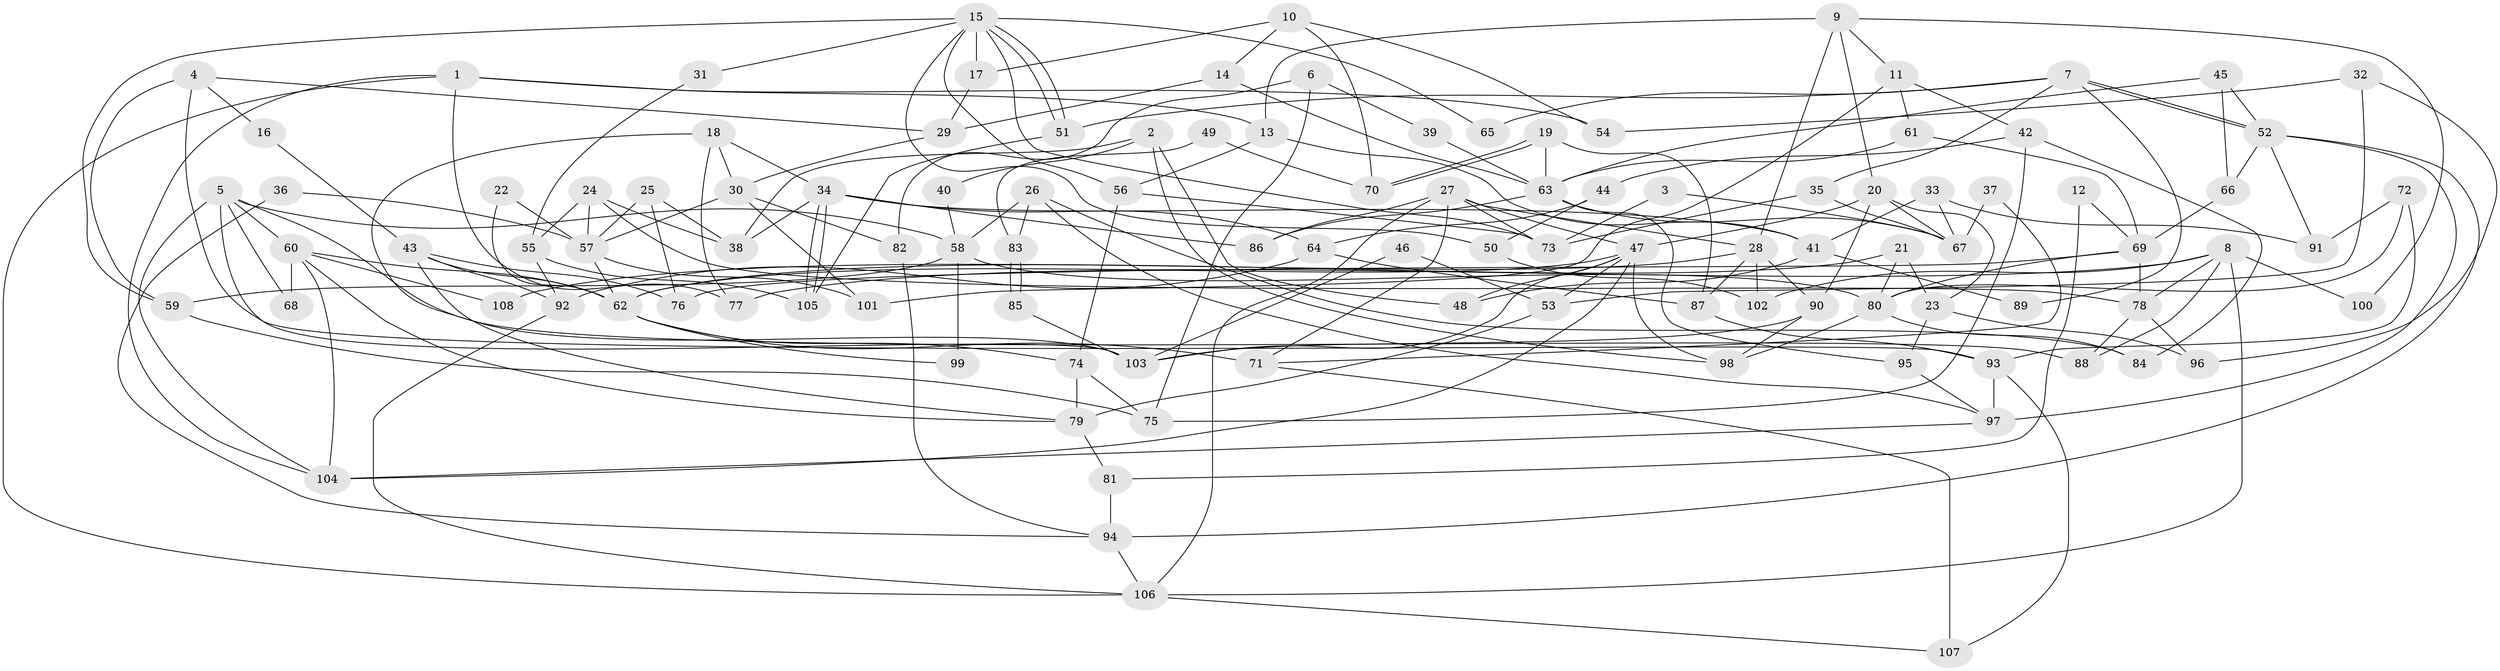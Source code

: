 // coarse degree distribution, {8: 0.08333333333333333, 4: 0.19444444444444445, 2: 0.1527777777777778, 10: 0.027777777777777776, 3: 0.16666666666666666, 7: 0.06944444444444445, 5: 0.1388888888888889, 6: 0.125, 9: 0.041666666666666664}
// Generated by graph-tools (version 1.1) at 2025/42/03/06/25 10:42:00]
// undirected, 108 vertices, 216 edges
graph export_dot {
graph [start="1"]
  node [color=gray90,style=filled];
  1;
  2;
  3;
  4;
  5;
  6;
  7;
  8;
  9;
  10;
  11;
  12;
  13;
  14;
  15;
  16;
  17;
  18;
  19;
  20;
  21;
  22;
  23;
  24;
  25;
  26;
  27;
  28;
  29;
  30;
  31;
  32;
  33;
  34;
  35;
  36;
  37;
  38;
  39;
  40;
  41;
  42;
  43;
  44;
  45;
  46;
  47;
  48;
  49;
  50;
  51;
  52;
  53;
  54;
  55;
  56;
  57;
  58;
  59;
  60;
  61;
  62;
  63;
  64;
  65;
  66;
  67;
  68;
  69;
  70;
  71;
  72;
  73;
  74;
  75;
  76;
  77;
  78;
  79;
  80;
  81;
  82;
  83;
  84;
  85;
  86;
  87;
  88;
  89;
  90;
  91;
  92;
  93;
  94;
  95;
  96;
  97;
  98;
  99;
  100;
  101;
  102;
  103;
  104;
  105;
  106;
  107;
  108;
  1 -- 13;
  1 -- 77;
  1 -- 54;
  1 -- 104;
  1 -- 106;
  2 -- 98;
  2 -- 48;
  2 -- 38;
  2 -- 40;
  3 -- 67;
  3 -- 73;
  4 -- 93;
  4 -- 59;
  4 -- 16;
  4 -- 29;
  5 -- 60;
  5 -- 58;
  5 -- 68;
  5 -- 88;
  5 -- 103;
  5 -- 104;
  6 -- 82;
  6 -- 75;
  6 -- 39;
  7 -- 52;
  7 -- 52;
  7 -- 35;
  7 -- 51;
  7 -- 65;
  7 -- 89;
  8 -- 78;
  8 -- 106;
  8 -- 77;
  8 -- 88;
  8 -- 100;
  8 -- 102;
  9 -- 28;
  9 -- 13;
  9 -- 11;
  9 -- 20;
  9 -- 100;
  10 -- 17;
  10 -- 14;
  10 -- 54;
  10 -- 70;
  11 -- 101;
  11 -- 42;
  11 -- 61;
  12 -- 81;
  12 -- 69;
  13 -- 56;
  13 -- 41;
  14 -- 63;
  14 -- 29;
  15 -- 51;
  15 -- 51;
  15 -- 50;
  15 -- 17;
  15 -- 31;
  15 -- 56;
  15 -- 59;
  15 -- 65;
  15 -- 73;
  16 -- 43;
  17 -- 29;
  18 -- 34;
  18 -- 103;
  18 -- 30;
  18 -- 77;
  19 -- 70;
  19 -- 70;
  19 -- 63;
  19 -- 87;
  20 -- 47;
  20 -- 23;
  20 -- 67;
  20 -- 90;
  21 -- 23;
  21 -- 62;
  21 -- 80;
  22 -- 57;
  22 -- 62;
  23 -- 96;
  23 -- 95;
  24 -- 78;
  24 -- 38;
  24 -- 55;
  24 -- 57;
  25 -- 76;
  25 -- 57;
  25 -- 38;
  26 -- 97;
  26 -- 84;
  26 -- 58;
  26 -- 83;
  27 -- 47;
  27 -- 106;
  27 -- 28;
  27 -- 71;
  27 -- 73;
  27 -- 86;
  28 -- 87;
  28 -- 90;
  28 -- 102;
  28 -- 108;
  29 -- 30;
  30 -- 57;
  30 -- 82;
  30 -- 101;
  31 -- 55;
  32 -- 53;
  32 -- 54;
  32 -- 96;
  33 -- 67;
  33 -- 91;
  33 -- 41;
  34 -- 38;
  34 -- 105;
  34 -- 105;
  34 -- 41;
  34 -- 64;
  34 -- 86;
  35 -- 73;
  35 -- 67;
  36 -- 94;
  36 -- 57;
  37 -- 67;
  37 -- 71;
  39 -- 63;
  40 -- 58;
  41 -- 48;
  41 -- 89;
  42 -- 75;
  42 -- 44;
  42 -- 84;
  43 -- 79;
  43 -- 92;
  43 -- 62;
  43 -- 76;
  44 -- 64;
  44 -- 50;
  45 -- 63;
  45 -- 52;
  45 -- 66;
  46 -- 53;
  46 -- 103;
  47 -- 103;
  47 -- 104;
  47 -- 48;
  47 -- 53;
  47 -- 62;
  47 -- 98;
  49 -- 83;
  49 -- 70;
  50 -- 102;
  51 -- 105;
  52 -- 66;
  52 -- 91;
  52 -- 94;
  52 -- 97;
  53 -- 79;
  55 -- 105;
  55 -- 92;
  56 -- 73;
  56 -- 74;
  57 -- 62;
  57 -- 101;
  58 -- 80;
  58 -- 59;
  58 -- 99;
  59 -- 75;
  60 -- 104;
  60 -- 62;
  60 -- 68;
  60 -- 79;
  60 -- 108;
  61 -- 63;
  61 -- 69;
  62 -- 71;
  62 -- 74;
  62 -- 99;
  63 -- 86;
  63 -- 95;
  63 -- 67;
  64 -- 92;
  64 -- 87;
  66 -- 69;
  69 -- 80;
  69 -- 76;
  69 -- 78;
  71 -- 107;
  72 -- 80;
  72 -- 93;
  72 -- 91;
  74 -- 75;
  74 -- 79;
  78 -- 88;
  78 -- 96;
  79 -- 81;
  80 -- 98;
  80 -- 84;
  81 -- 94;
  82 -- 94;
  83 -- 85;
  83 -- 85;
  85 -- 103;
  87 -- 93;
  90 -- 98;
  90 -- 103;
  92 -- 106;
  93 -- 97;
  93 -- 107;
  94 -- 106;
  95 -- 97;
  97 -- 104;
  106 -- 107;
}
